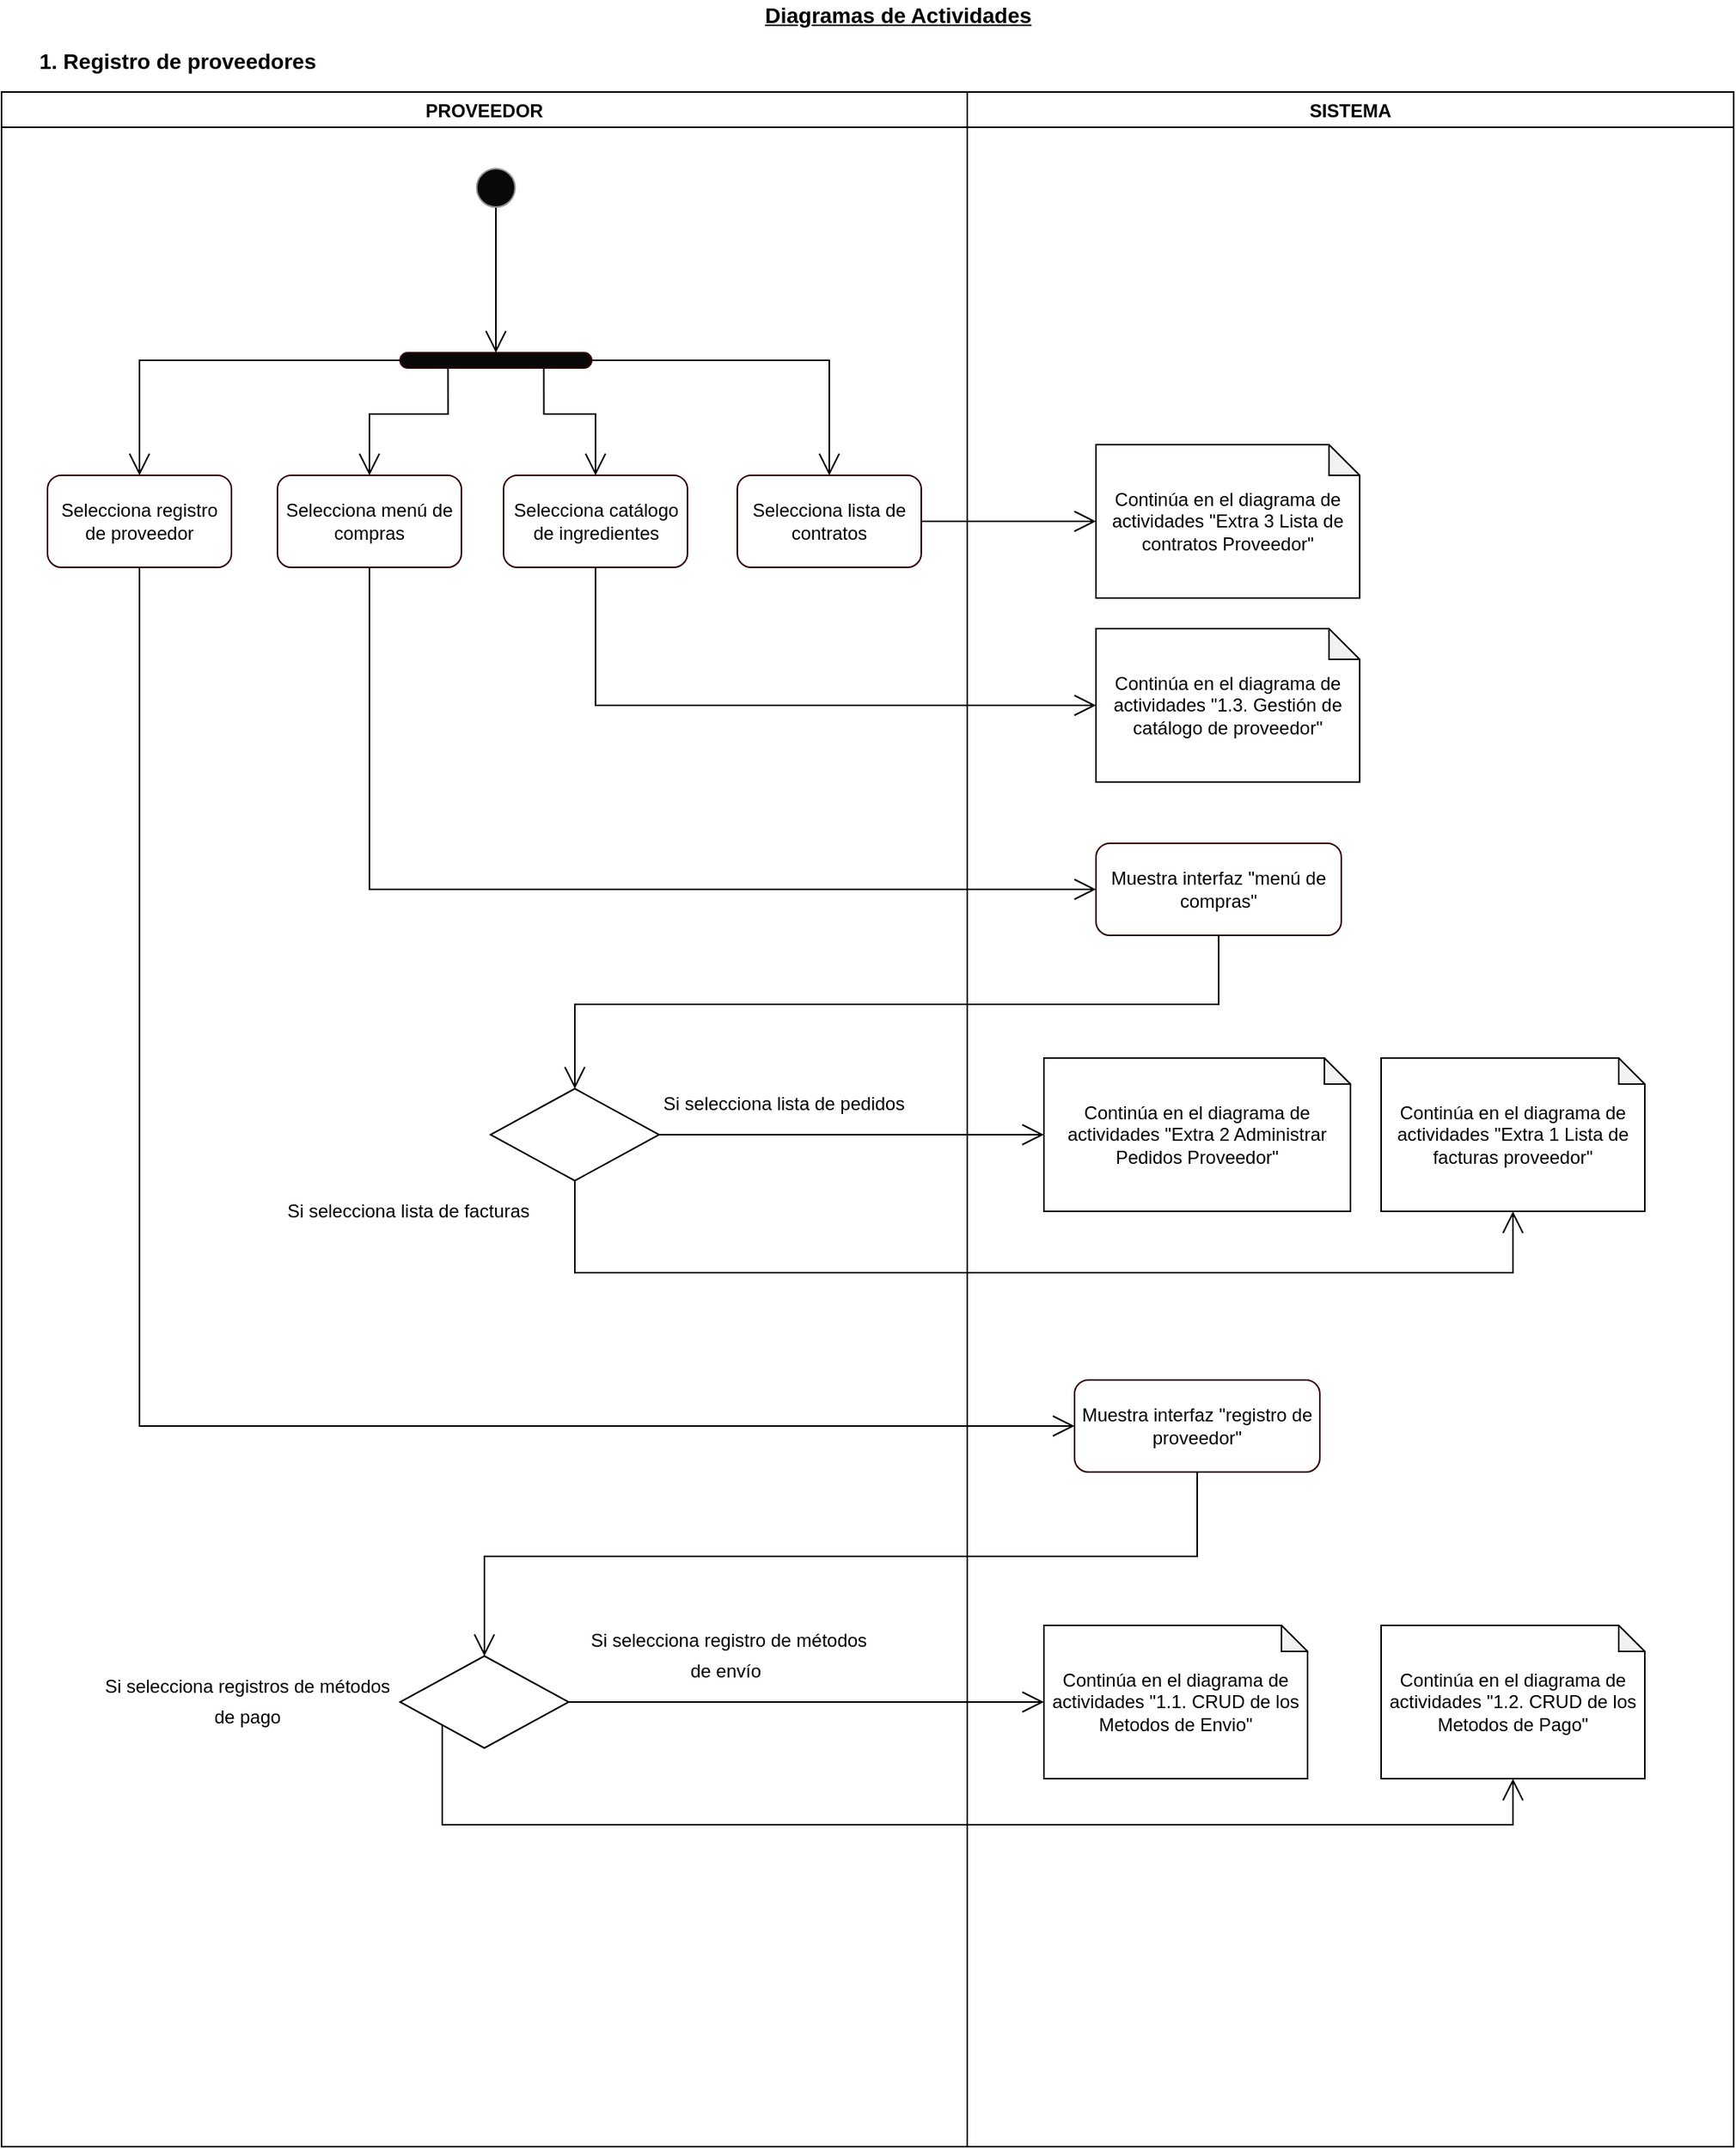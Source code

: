 <mxfile version="13.2.4" type="device"><diagram id="GhrjB7Ys_3LyExJsBIRz" name="Page-1"><mxGraphModel dx="898" dy="6356" grid="1" gridSize="10" guides="1" tooltips="1" connect="1" arrows="1" fold="1" page="1" pageScale="1" pageWidth="827" pageHeight="1169" math="0" shadow="0"><root><mxCell id="0"/><mxCell id="1" parent="0"/><mxCell id="mpp5Yp862WlXNTmVlUe_-2" value="PROVEEDOR" style="swimlane;gradientColor=none;" parent="1" vertex="1"><mxGeometry x="40" y="-5770" width="630" height="1340" as="geometry"/></mxCell><mxCell id="mpp5Yp862WlXNTmVlUe_-3" style="edgeStyle=orthogonalEdgeStyle;rounded=0;orthogonalLoop=1;jettySize=auto;html=1;entryX=0.5;entryY=0;entryDx=0;entryDy=0;endSize=12;endArrow=open;endFill=0;" parent="mpp5Yp862WlXNTmVlUe_-2" source="mpp5Yp862WlXNTmVlUe_-4" target="mpp5Yp862WlXNTmVlUe_-5" edge="1"><mxGeometry relative="1" as="geometry"/></mxCell><mxCell id="mpp5Yp862WlXNTmVlUe_-4" value="" style="ellipse;whiteSpace=wrap;html=1;aspect=fixed;strokeColor=#919191;fillColor=#080808;gradientColor=none;" parent="mpp5Yp862WlXNTmVlUe_-2" vertex="1"><mxGeometry x="310" y="50" width="25" height="25" as="geometry"/></mxCell><mxCell id="mpp5Yp862WlXNTmVlUe_-5" value="" style="rounded=1;whiteSpace=wrap;html=1;strokeColor=#330000;fillColor=#080808;gradientColor=none;arcSize=50;" parent="mpp5Yp862WlXNTmVlUe_-2" vertex="1"><mxGeometry x="260" y="170" width="125" height="10" as="geometry"/></mxCell><mxCell id="mpp5Yp862WlXNTmVlUe_-6" style="edgeStyle=orthogonalEdgeStyle;rounded=0;orthogonalLoop=1;jettySize=auto;html=1;exitX=0.5;exitY=0;exitDx=0;exitDy=0;entryX=0;entryY=0.5;entryDx=0;entryDy=0;endArrow=none;endFill=0;endSize=12;startArrow=open;startFill=0;targetPerimeterSpacing=0;startSize=12;" parent="mpp5Yp862WlXNTmVlUe_-2" source="mpp5Yp862WlXNTmVlUe_-7" target="mpp5Yp862WlXNTmVlUe_-5" edge="1"><mxGeometry relative="1" as="geometry"/></mxCell><mxCell id="mpp5Yp862WlXNTmVlUe_-7" value="Selecciona registro de proveedor" style="rounded=1;whiteSpace=wrap;html=1;strokeColor=#330000;fillColor=#FFFFFF;gradientColor=none;" parent="mpp5Yp862WlXNTmVlUe_-2" vertex="1"><mxGeometry x="30" y="250" width="120" height="60" as="geometry"/></mxCell><mxCell id="mpp5Yp862WlXNTmVlUe_-62" style="edgeStyle=orthogonalEdgeStyle;rounded=0;orthogonalLoop=1;jettySize=auto;html=1;exitX=0.5;exitY=0;exitDx=0;exitDy=0;entryX=0.25;entryY=1;entryDx=0;entryDy=0;endArrow=none;endFill=0;startArrow=open;startFill=0;sourcePerimeterSpacing=0;startSize=12;" parent="mpp5Yp862WlXNTmVlUe_-2" source="mpp5Yp862WlXNTmVlUe_-8" target="mpp5Yp862WlXNTmVlUe_-5" edge="1"><mxGeometry relative="1" as="geometry"/></mxCell><mxCell id="mpp5Yp862WlXNTmVlUe_-8" value="Selecciona menú de compras" style="rounded=1;whiteSpace=wrap;html=1;strokeColor=#330000;fillColor=#FFFFFF;gradientColor=none;" parent="mpp5Yp862WlXNTmVlUe_-2" vertex="1"><mxGeometry x="180" y="250" width="120" height="60" as="geometry"/></mxCell><mxCell id="mpp5Yp862WlXNTmVlUe_-9" style="edgeStyle=orthogonalEdgeStyle;rounded=0;orthogonalLoop=1;jettySize=auto;html=1;exitX=0.5;exitY=0;exitDx=0;exitDy=0;entryX=0.75;entryY=1;entryDx=0;entryDy=0;startArrow=open;startFill=0;startSize=12;endArrow=none;endFill=0;endSize=12;targetPerimeterSpacing=0;" parent="mpp5Yp862WlXNTmVlUe_-2" source="mpp5Yp862WlXNTmVlUe_-10" target="mpp5Yp862WlXNTmVlUe_-5" edge="1"><mxGeometry relative="1" as="geometry"/></mxCell><mxCell id="mpp5Yp862WlXNTmVlUe_-10" value="Selecciona catálogo de ingredientes" style="rounded=1;whiteSpace=wrap;html=1;strokeColor=#330000;fillColor=#FFFFFF;gradientColor=none;" parent="mpp5Yp862WlXNTmVlUe_-2" vertex="1"><mxGeometry x="327.5" y="250" width="120" height="60" as="geometry"/></mxCell><mxCell id="mpp5Yp862WlXNTmVlUe_-11" style="edgeStyle=orthogonalEdgeStyle;rounded=0;orthogonalLoop=1;jettySize=auto;html=1;exitX=0.5;exitY=0;exitDx=0;exitDy=0;entryX=1;entryY=0.5;entryDx=0;entryDy=0;startArrow=open;startFill=0;startSize=12;endArrow=none;endFill=0;endSize=12;targetPerimeterSpacing=0;" parent="mpp5Yp862WlXNTmVlUe_-2" source="mpp5Yp862WlXNTmVlUe_-12" target="mpp5Yp862WlXNTmVlUe_-5" edge="1"><mxGeometry relative="1" as="geometry"/></mxCell><mxCell id="mpp5Yp862WlXNTmVlUe_-12" value="Selecciona lista de contratos" style="rounded=1;whiteSpace=wrap;html=1;strokeColor=#330000;fillColor=#FFFFFF;gradientColor=none;" parent="mpp5Yp862WlXNTmVlUe_-2" vertex="1"><mxGeometry x="480" y="250" width="120" height="60" as="geometry"/></mxCell><mxCell id="yuWe1R-eChrn9Sd4ItM9-2" value="" style="rhombus;whiteSpace=wrap;html=1;" parent="mpp5Yp862WlXNTmVlUe_-2" vertex="1"><mxGeometry x="260" y="1020" width="110" height="60" as="geometry"/></mxCell><mxCell id="yuWe1R-eChrn9Sd4ItM9-18" value="" style="group" parent="mpp5Yp862WlXNTmVlUe_-2" vertex="1" connectable="0"><mxGeometry x="60" y="1030" width="200" height="40" as="geometry"/></mxCell><mxCell id="yuWe1R-eChrn9Sd4ItM9-9" value="Si selecciona registros de métodos" style="text;html=1;align=center;verticalAlign=middle;resizable=0;points=[];autosize=1;" parent="yuWe1R-eChrn9Sd4ItM9-18" vertex="1"><mxGeometry width="200" height="20" as="geometry"/></mxCell><mxCell id="yuWe1R-eChrn9Sd4ItM9-12" value="de pago" style="text;html=1;align=center;verticalAlign=middle;resizable=0;points=[];autosize=1;" parent="yuWe1R-eChrn9Sd4ItM9-18" vertex="1"><mxGeometry x="70" y="20" width="60" height="20" as="geometry"/></mxCell><mxCell id="yuWe1R-eChrn9Sd4ItM9-19" value="" style="group" parent="mpp5Yp862WlXNTmVlUe_-2" vertex="1" connectable="0"><mxGeometry x="374" y="1000" width="200" height="40" as="geometry"/></mxCell><mxCell id="yuWe1R-eChrn9Sd4ItM9-10" value="Si selecciona registro de métodos" style="text;html=1;align=center;verticalAlign=middle;resizable=0;points=[];autosize=1;" parent="yuWe1R-eChrn9Sd4ItM9-19" vertex="1"><mxGeometry width="200" height="20" as="geometry"/></mxCell><mxCell id="yuWe1R-eChrn9Sd4ItM9-11" value="de envío" style="text;html=1;align=center;verticalAlign=middle;resizable=0;points=[];autosize=1;" parent="yuWe1R-eChrn9Sd4ItM9-19" vertex="1"><mxGeometry x="67.5" y="20" width="60" height="20" as="geometry"/></mxCell><mxCell id="yuWe1R-eChrn9Sd4ItM9-20" value="" style="rhombus;whiteSpace=wrap;html=1;" parent="mpp5Yp862WlXNTmVlUe_-2" vertex="1"><mxGeometry x="319" y="650" width="110" height="60" as="geometry"/></mxCell><mxCell id="yuWe1R-eChrn9Sd4ItM9-28" value="Si selecciona lista de facturas" style="text;html=1;align=center;verticalAlign=middle;resizable=0;points=[];autosize=1;" parent="mpp5Yp862WlXNTmVlUe_-2" vertex="1"><mxGeometry x="180" y="720" width="170" height="20" as="geometry"/></mxCell><mxCell id="yuWe1R-eChrn9Sd4ItM9-29" value="Si selecciona lista de pedidos" style="text;html=1;align=center;verticalAlign=middle;resizable=0;points=[];autosize=1;" parent="mpp5Yp862WlXNTmVlUe_-2" vertex="1"><mxGeometry x="425" y="650" width="170" height="20" as="geometry"/></mxCell><mxCell id="mpp5Yp862WlXNTmVlUe_-38" value="SISTEMA" style="swimlane;gradientColor=none;" parent="1" vertex="1"><mxGeometry x="670" y="-5770" width="500" height="1340" as="geometry"/></mxCell><mxCell id="mpp5Yp862WlXNTmVlUe_-76" value="Continúa en el diagrama de actividades &quot;Extra 3 Lista de contratos Proveedor&quot;" style="shape=note;whiteSpace=wrap;html=1;backgroundOutline=1;darkOpacity=0.05;size=20;" parent="mpp5Yp862WlXNTmVlUe_-38" vertex="1"><mxGeometry x="84" y="230" width="172" height="100" as="geometry"/></mxCell><mxCell id="mpp5Yp862WlXNTmVlUe_-75" value="Continúa en el diagrama de actividades &quot;1.3. Gestión de catálogo de proveedor&quot;" style="shape=note;whiteSpace=wrap;html=1;backgroundOutline=1;darkOpacity=0.05;size=20;" parent="mpp5Yp862WlXNTmVlUe_-38" vertex="1"><mxGeometry x="84" y="350" width="172" height="100" as="geometry"/></mxCell><mxCell id="yuWe1R-eChrn9Sd4ItM9-1" value="Muestra interfaz &quot;registro de proveedor&quot;" style="rounded=1;whiteSpace=wrap;html=1;strokeColor=#330000;fillColor=#FFFFFF;gradientColor=none;" parent="mpp5Yp862WlXNTmVlUe_-38" vertex="1"><mxGeometry x="70" y="840" width="160" height="60" as="geometry"/></mxCell><mxCell id="mpp5Yp862WlXNTmVlUe_-73" value="Continúa en el diagrama de actividades &quot;1.1. CRUD de los Metodos de Envio&quot;" style="shape=note;whiteSpace=wrap;html=1;backgroundOutline=1;darkOpacity=0.05;size=17;" parent="mpp5Yp862WlXNTmVlUe_-38" vertex="1"><mxGeometry x="50" y="1000" width="172" height="100" as="geometry"/></mxCell><mxCell id="yuWe1R-eChrn9Sd4ItM9-6" value="Continúa en el diagrama de actividades &quot;1.2. CRUD de los Metodos de Pago&quot;" style="shape=note;whiteSpace=wrap;html=1;backgroundOutline=1;darkOpacity=0.05;size=17;" parent="mpp5Yp862WlXNTmVlUe_-38" vertex="1"><mxGeometry x="270" y="1000" width="172" height="100" as="geometry"/></mxCell><mxCell id="yuWe1R-eChrn9Sd4ItM9-13" value="Muestra interfaz &quot;menú de compras&quot;" style="rounded=1;whiteSpace=wrap;html=1;strokeColor=#330000;fillColor=#FFFFFF;gradientColor=none;" parent="mpp5Yp862WlXNTmVlUe_-38" vertex="1"><mxGeometry x="84" y="490" width="160" height="60" as="geometry"/></mxCell><mxCell id="yuWe1R-eChrn9Sd4ItM9-22" value="Continúa en el diagrama de actividades &quot;Extra 2 Administrar Pedidos Proveedor&quot;" style="shape=note;whiteSpace=wrap;html=1;backgroundOutline=1;darkOpacity=0.05;size=17;" parent="mpp5Yp862WlXNTmVlUe_-38" vertex="1"><mxGeometry x="50" y="630" width="200" height="100" as="geometry"/></mxCell><mxCell id="yuWe1R-eChrn9Sd4ItM9-23" value="Continúa en el diagrama de actividades &quot;Extra 1 Lista de facturas proveedor&quot;" style="shape=note;whiteSpace=wrap;html=1;backgroundOutline=1;darkOpacity=0.05;size=17;" parent="mpp5Yp862WlXNTmVlUe_-38" vertex="1"><mxGeometry x="270" y="630" width="172" height="100" as="geometry"/></mxCell><mxCell id="mpp5Yp862WlXNTmVlUe_-85" style="edgeStyle=orthogonalEdgeStyle;rounded=0;orthogonalLoop=1;jettySize=auto;html=1;exitX=0;exitY=0.5;exitDx=0;exitDy=0;exitPerimeter=0;entryX=1;entryY=0.5;entryDx=0;entryDy=0;startArrow=open;startFill=0;startSize=12;sourcePerimeterSpacing=0;endArrow=none;endFill=0;" parent="1" source="mpp5Yp862WlXNTmVlUe_-76" target="mpp5Yp862WlXNTmVlUe_-12" edge="1"><mxGeometry relative="1" as="geometry"/></mxCell><mxCell id="mpp5Yp862WlXNTmVlUe_-86" style="edgeStyle=orthogonalEdgeStyle;rounded=0;orthogonalLoop=1;jettySize=auto;html=1;startArrow=open;startFill=0;startSize=12;sourcePerimeterSpacing=0;endArrow=none;endFill=0;exitX=0;exitY=0.5;exitDx=0;exitDy=0;" parent="1" source="yuWe1R-eChrn9Sd4ItM9-1" target="mpp5Yp862WlXNTmVlUe_-7" edge="1"><mxGeometry relative="1" as="geometry"><mxPoint x="650" y="-5070" as="sourcePoint"/></mxGeometry></mxCell><mxCell id="mpp5Yp862WlXNTmVlUe_-87" style="edgeStyle=orthogonalEdgeStyle;rounded=0;orthogonalLoop=1;jettySize=auto;html=1;entryX=0.5;entryY=1;entryDx=0;entryDy=0;startArrow=open;startFill=0;startSize=12;sourcePerimeterSpacing=0;endArrow=none;endFill=0;exitX=0;exitY=0.5;exitDx=0;exitDy=0;" parent="1" source="yuWe1R-eChrn9Sd4ItM9-13" target="mpp5Yp862WlXNTmVlUe_-8" edge="1"><mxGeometry relative="1" as="geometry"><mxPoint x="710" y="-5250" as="sourcePoint"/></mxGeometry></mxCell><mxCell id="mpp5Yp862WlXNTmVlUe_-88" style="edgeStyle=orthogonalEdgeStyle;rounded=0;orthogonalLoop=1;jettySize=auto;html=1;exitX=0;exitY=0.5;exitDx=0;exitDy=0;exitPerimeter=0;entryX=0.5;entryY=1;entryDx=0;entryDy=0;startArrow=open;startFill=0;startSize=12;sourcePerimeterSpacing=0;endArrow=none;endFill=0;" parent="1" source="mpp5Yp862WlXNTmVlUe_-75" target="mpp5Yp862WlXNTmVlUe_-10" edge="1"><mxGeometry relative="1" as="geometry"/></mxCell><mxCell id="yuWe1R-eChrn9Sd4ItM9-5" style="edgeStyle=orthogonalEdgeStyle;rounded=0;orthogonalLoop=1;jettySize=auto;html=1;exitX=0.5;exitY=1;exitDx=0;exitDy=0;entryX=0.5;entryY=0;entryDx=0;entryDy=0;endArrow=open;endFill=0;endSize=12;" parent="1" source="yuWe1R-eChrn9Sd4ItM9-1" target="yuWe1R-eChrn9Sd4ItM9-2" edge="1"><mxGeometry relative="1" as="geometry"/></mxCell><mxCell id="yuWe1R-eChrn9Sd4ItM9-21" style="edgeStyle=orthogonalEdgeStyle;rounded=0;orthogonalLoop=1;jettySize=auto;html=1;exitX=0.5;exitY=1;exitDx=0;exitDy=0;endArrow=open;endFill=0;endSize=12;" parent="1" source="yuWe1R-eChrn9Sd4ItM9-13" target="yuWe1R-eChrn9Sd4ItM9-20" edge="1"><mxGeometry relative="1" as="geometry"/></mxCell><mxCell id="yuWe1R-eChrn9Sd4ItM9-24" style="edgeStyle=orthogonalEdgeStyle;rounded=0;orthogonalLoop=1;jettySize=auto;html=1;exitX=1;exitY=0.5;exitDx=0;exitDy=0;entryX=0;entryY=0.5;entryDx=0;entryDy=0;entryPerimeter=0;endArrow=open;endFill=0;endSize=12;" parent="1" source="yuWe1R-eChrn9Sd4ItM9-2" target="mpp5Yp862WlXNTmVlUe_-73" edge="1"><mxGeometry relative="1" as="geometry"/></mxCell><mxCell id="yuWe1R-eChrn9Sd4ItM9-25" style="edgeStyle=orthogonalEdgeStyle;rounded=0;orthogonalLoop=1;jettySize=auto;html=1;exitX=0;exitY=1;exitDx=0;exitDy=0;entryX=0.5;entryY=1;entryDx=0;entryDy=0;entryPerimeter=0;endArrow=open;endFill=0;endSize=12;" parent="1" source="yuWe1R-eChrn9Sd4ItM9-2" target="yuWe1R-eChrn9Sd4ItM9-6" edge="1"><mxGeometry relative="1" as="geometry"><Array as="points"><mxPoint x="328" y="-4640"/><mxPoint x="1026" y="-4640"/></Array></mxGeometry></mxCell><mxCell id="yuWe1R-eChrn9Sd4ItM9-26" style="edgeStyle=orthogonalEdgeStyle;rounded=0;orthogonalLoop=1;jettySize=auto;html=1;exitX=1;exitY=0.5;exitDx=0;exitDy=0;entryX=0;entryY=0.5;entryDx=0;entryDy=0;entryPerimeter=0;endArrow=open;endFill=0;endSize=12;" parent="1" source="yuWe1R-eChrn9Sd4ItM9-20" target="yuWe1R-eChrn9Sd4ItM9-22" edge="1"><mxGeometry relative="1" as="geometry"/></mxCell><mxCell id="yuWe1R-eChrn9Sd4ItM9-27" style="edgeStyle=orthogonalEdgeStyle;rounded=0;orthogonalLoop=1;jettySize=auto;html=1;exitX=0.5;exitY=1;exitDx=0;exitDy=0;entryX=0.5;entryY=1;entryDx=0;entryDy=0;entryPerimeter=0;endArrow=open;endFill=0;endSize=12;" parent="1" source="yuWe1R-eChrn9Sd4ItM9-20" target="yuWe1R-eChrn9Sd4ItM9-23" edge="1"><mxGeometry relative="1" as="geometry"><Array as="points"><mxPoint x="414" y="-5000"/><mxPoint x="1026" y="-5000"/></Array></mxGeometry></mxCell><mxCell id="xVreF29TgAacEvphHfpt-1" value="Diagramas de Actividades" style="text;html=1;strokeColor=none;fillColor=none;align=center;verticalAlign=middle;whiteSpace=wrap;rounded=0;fontFamily=Arial;fontStyle=5;fontSize=14;" vertex="1" parent="1"><mxGeometry x="510" y="-5830" width="230" height="20" as="geometry"/></mxCell><mxCell id="xVreF29TgAacEvphHfpt-4" value="1. Registro de proveedores" style="text;html=1;strokeColor=none;fillColor=none;align=center;verticalAlign=middle;whiteSpace=wrap;rounded=0;fontFamily=Arial;fontStyle=1;fontSize=14;" vertex="1" parent="1"><mxGeometry x="40" y="-5800" width="230" height="20" as="geometry"/></mxCell><mxCell id="xVreF29TgAacEvphHfpt-5" style="edgeStyle=orthogonalEdgeStyle;rounded=0;orthogonalLoop=1;jettySize=auto;html=1;exitX=0.5;exitY=1;exitDx=0;exitDy=0;fontFamily=Arial;fontSize=14;" edge="1" parent="1" source="xVreF29TgAacEvphHfpt-4" target="xVreF29TgAacEvphHfpt-4"><mxGeometry relative="1" as="geometry"/></mxCell></root></mxGraphModel></diagram></mxfile>